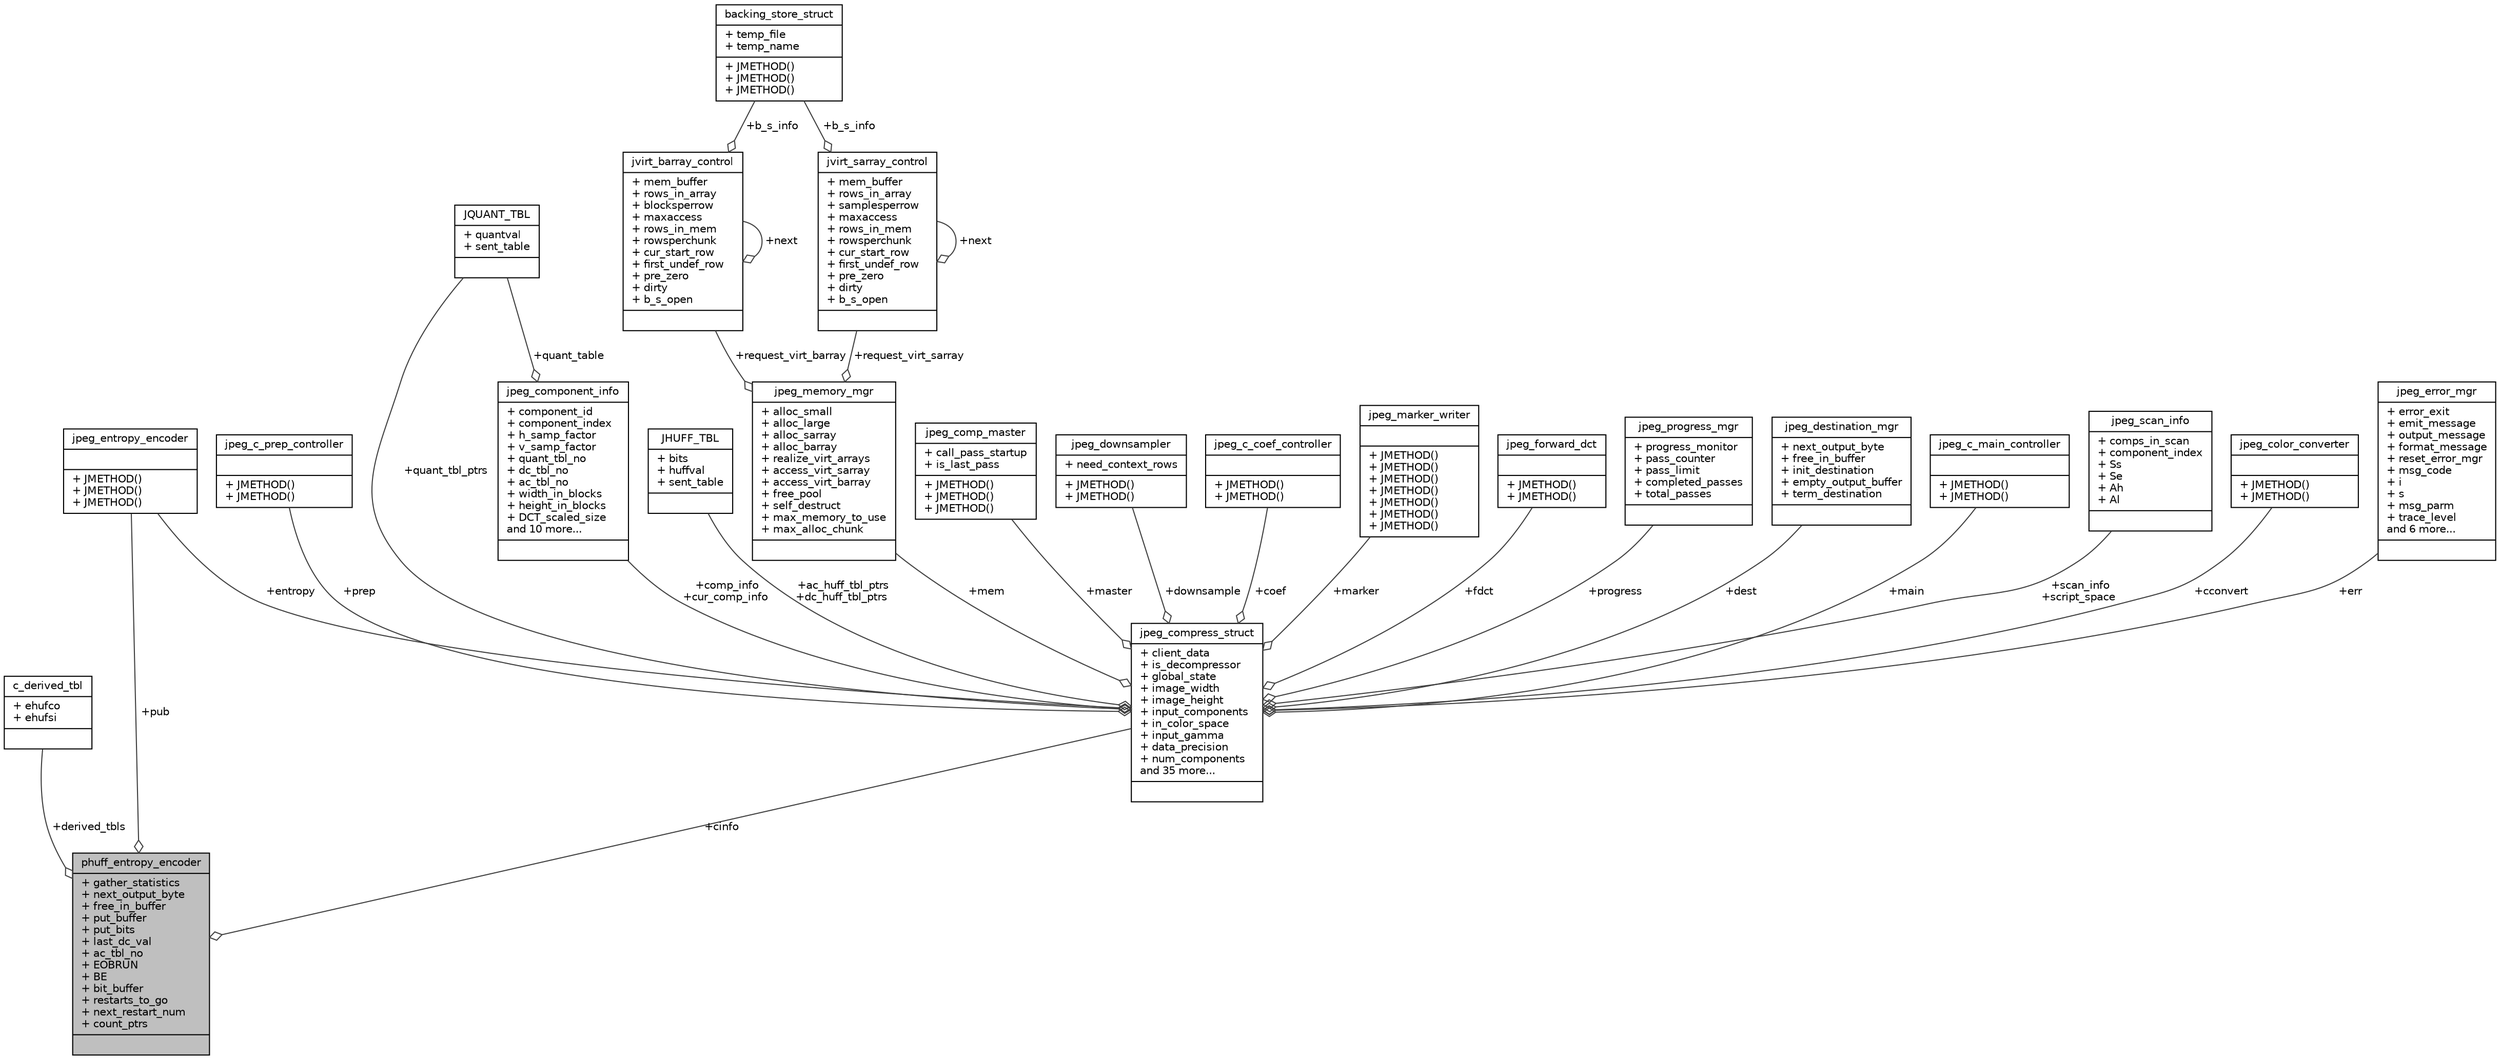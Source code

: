 digraph "phuff_entropy_encoder"
{
 // INTERACTIVE_SVG=YES
  edge [fontname="Helvetica",fontsize="10",labelfontname="Helvetica",labelfontsize="10"];
  node [fontname="Helvetica",fontsize="10",shape=record];
  Node1 [label="{phuff_entropy_encoder\n|+ gather_statistics\l+ next_output_byte\l+ free_in_buffer\l+ put_buffer\l+ put_bits\l+ last_dc_val\l+ ac_tbl_no\l+ EOBRUN\l+ BE\l+ bit_buffer\l+ restarts_to_go\l+ next_restart_num\l+ count_ptrs\l|}",height=0.2,width=0.4,color="black", fillcolor="grey75", style="filled", fontcolor="black"];
  Node2 -> Node1 [color="grey25",fontsize="10",style="solid",label=" +derived_tbls" ,arrowhead="odiamond",fontname="Helvetica"];
  Node2 [label="{c_derived_tbl\n|+ ehufco\l+ ehufsi\l|}",height=0.2,width=0.4,color="black", fillcolor="white", style="filled",URL="$structc__derived__tbl.html"];
  Node3 -> Node1 [color="grey25",fontsize="10",style="solid",label=" +pub" ,arrowhead="odiamond",fontname="Helvetica"];
  Node3 [label="{jpeg_entropy_encoder\n||+ JMETHOD()\l+ JMETHOD()\l+ JMETHOD()\l}",height=0.2,width=0.4,color="black", fillcolor="white", style="filled",URL="$structjpeg__entropy__encoder.html"];
  Node4 -> Node1 [color="grey25",fontsize="10",style="solid",label=" +cinfo" ,arrowhead="odiamond",fontname="Helvetica"];
  Node4 [label="{jpeg_compress_struct\n|+ client_data\l+ is_decompressor\l+ global_state\l+ image_width\l+ image_height\l+ input_components\l+ in_color_space\l+ input_gamma\l+ data_precision\l+ num_components\land 35 more...\l|}",height=0.2,width=0.4,color="black", fillcolor="white", style="filled",URL="$structjpeg__compress__struct.html"];
  Node5 -> Node4 [color="grey25",fontsize="10",style="solid",label=" +prep" ,arrowhead="odiamond",fontname="Helvetica"];
  Node5 [label="{jpeg_c_prep_controller\n||+ JMETHOD()\l+ JMETHOD()\l}",height=0.2,width=0.4,color="black", fillcolor="white", style="filled",URL="$structjpeg__c__prep__controller.html"];
  Node6 -> Node4 [color="grey25",fontsize="10",style="solid",label=" +quant_tbl_ptrs" ,arrowhead="odiamond",fontname="Helvetica"];
  Node6 [label="{JQUANT_TBL\n|+ quantval\l+ sent_table\l|}",height=0.2,width=0.4,color="black", fillcolor="white", style="filled",URL="$struct_j_q_u_a_n_t___t_b_l.html"];
  Node7 -> Node4 [color="grey25",fontsize="10",style="solid",label=" +ac_huff_tbl_ptrs\n+dc_huff_tbl_ptrs" ,arrowhead="odiamond",fontname="Helvetica"];
  Node7 [label="{JHUFF_TBL\n|+ bits\l+ huffval\l+ sent_table\l|}",height=0.2,width=0.4,color="black", fillcolor="white", style="filled",URL="$struct_j_h_u_f_f___t_b_l.html"];
  Node8 -> Node4 [color="grey25",fontsize="10",style="solid",label=" +mem" ,arrowhead="odiamond",fontname="Helvetica"];
  Node8 [label="{jpeg_memory_mgr\n|+ alloc_small\l+ alloc_large\l+ alloc_sarray\l+ alloc_barray\l+ realize_virt_arrays\l+ access_virt_sarray\l+ access_virt_barray\l+ free_pool\l+ self_destruct\l+ max_memory_to_use\l+ max_alloc_chunk\l|}",height=0.2,width=0.4,color="black", fillcolor="white", style="filled",URL="$structjpeg__memory__mgr.html"];
  Node9 -> Node8 [color="grey25",fontsize="10",style="solid",label=" +request_virt_barray" ,arrowhead="odiamond",fontname="Helvetica"];
  Node9 [label="{jvirt_barray_control\n|+ mem_buffer\l+ rows_in_array\l+ blocksperrow\l+ maxaccess\l+ rows_in_mem\l+ rowsperchunk\l+ cur_start_row\l+ first_undef_row\l+ pre_zero\l+ dirty\l+ b_s_open\l|}",height=0.2,width=0.4,color="black", fillcolor="white", style="filled",URL="$structjvirt__barray__control.html"];
  Node9 -> Node9 [color="grey25",fontsize="10",style="solid",label=" +next" ,arrowhead="odiamond",fontname="Helvetica"];
  Node10 -> Node9 [color="grey25",fontsize="10",style="solid",label=" +b_s_info" ,arrowhead="odiamond",fontname="Helvetica"];
  Node10 [label="{backing_store_struct\n|+ temp_file\l+ temp_name\l|+ JMETHOD()\l+ JMETHOD()\l+ JMETHOD()\l}",height=0.2,width=0.4,color="black", fillcolor="white", style="filled",URL="$structbacking__store__struct.html"];
  Node11 -> Node8 [color="grey25",fontsize="10",style="solid",label=" +request_virt_sarray" ,arrowhead="odiamond",fontname="Helvetica"];
  Node11 [label="{jvirt_sarray_control\n|+ mem_buffer\l+ rows_in_array\l+ samplesperrow\l+ maxaccess\l+ rows_in_mem\l+ rowsperchunk\l+ cur_start_row\l+ first_undef_row\l+ pre_zero\l+ dirty\l+ b_s_open\l|}",height=0.2,width=0.4,color="black", fillcolor="white", style="filled",URL="$structjvirt__sarray__control.html"];
  Node11 -> Node11 [color="grey25",fontsize="10",style="solid",label=" +next" ,arrowhead="odiamond",fontname="Helvetica"];
  Node10 -> Node11 [color="grey25",fontsize="10",style="solid",label=" +b_s_info" ,arrowhead="odiamond",fontname="Helvetica"];
  Node12 -> Node4 [color="grey25",fontsize="10",style="solid",label=" +master" ,arrowhead="odiamond",fontname="Helvetica"];
  Node12 [label="{jpeg_comp_master\n|+ call_pass_startup\l+ is_last_pass\l|+ JMETHOD()\l+ JMETHOD()\l+ JMETHOD()\l}",height=0.2,width=0.4,color="black", fillcolor="white", style="filled",URL="$structjpeg__comp__master.html"];
  Node13 -> Node4 [color="grey25",fontsize="10",style="solid",label=" +comp_info\n+cur_comp_info" ,arrowhead="odiamond",fontname="Helvetica"];
  Node13 [label="{jpeg_component_info\n|+ component_id\l+ component_index\l+ h_samp_factor\l+ v_samp_factor\l+ quant_tbl_no\l+ dc_tbl_no\l+ ac_tbl_no\l+ width_in_blocks\l+ height_in_blocks\l+ DCT_scaled_size\land 10 more...\l|}",height=0.2,width=0.4,color="black", fillcolor="white", style="filled",URL="$structjpeg__component__info.html"];
  Node6 -> Node13 [color="grey25",fontsize="10",style="solid",label=" +quant_table" ,arrowhead="odiamond",fontname="Helvetica"];
  Node3 -> Node4 [color="grey25",fontsize="10",style="solid",label=" +entropy" ,arrowhead="odiamond",fontname="Helvetica"];
  Node14 -> Node4 [color="grey25",fontsize="10",style="solid",label=" +downsample" ,arrowhead="odiamond",fontname="Helvetica"];
  Node14 [label="{jpeg_downsampler\n|+ need_context_rows\l|+ JMETHOD()\l+ JMETHOD()\l}",height=0.2,width=0.4,color="black", fillcolor="white", style="filled",URL="$structjpeg__downsampler.html"];
  Node15 -> Node4 [color="grey25",fontsize="10",style="solid",label=" +coef" ,arrowhead="odiamond",fontname="Helvetica"];
  Node15 [label="{jpeg_c_coef_controller\n||+ JMETHOD()\l+ JMETHOD()\l}",height=0.2,width=0.4,color="black", fillcolor="white", style="filled",URL="$structjpeg__c__coef__controller.html"];
  Node16 -> Node4 [color="grey25",fontsize="10",style="solid",label=" +marker" ,arrowhead="odiamond",fontname="Helvetica"];
  Node16 [label="{jpeg_marker_writer\n||+ JMETHOD()\l+ JMETHOD()\l+ JMETHOD()\l+ JMETHOD()\l+ JMETHOD()\l+ JMETHOD()\l+ JMETHOD()\l}",height=0.2,width=0.4,color="black", fillcolor="white", style="filled",URL="$structjpeg__marker__writer.html"];
  Node17 -> Node4 [color="grey25",fontsize="10",style="solid",label=" +fdct" ,arrowhead="odiamond",fontname="Helvetica"];
  Node17 [label="{jpeg_forward_dct\n||+ JMETHOD()\l+ JMETHOD()\l}",height=0.2,width=0.4,color="black", fillcolor="white", style="filled",URL="$structjpeg__forward__dct.html"];
  Node18 -> Node4 [color="grey25",fontsize="10",style="solid",label=" +progress" ,arrowhead="odiamond",fontname="Helvetica"];
  Node18 [label="{jpeg_progress_mgr\n|+ progress_monitor\l+ pass_counter\l+ pass_limit\l+ completed_passes\l+ total_passes\l|}",height=0.2,width=0.4,color="black", fillcolor="white", style="filled",URL="$structjpeg__progress__mgr.html"];
  Node19 -> Node4 [color="grey25",fontsize="10",style="solid",label=" +dest" ,arrowhead="odiamond",fontname="Helvetica"];
  Node19 [label="{jpeg_destination_mgr\n|+ next_output_byte\l+ free_in_buffer\l+ init_destination\l+ empty_output_buffer\l+ term_destination\l|}",height=0.2,width=0.4,color="black", fillcolor="white", style="filled",URL="$structjpeg__destination__mgr.html"];
  Node20 -> Node4 [color="grey25",fontsize="10",style="solid",label=" +main" ,arrowhead="odiamond",fontname="Helvetica"];
  Node20 [label="{jpeg_c_main_controller\n||+ JMETHOD()\l+ JMETHOD()\l}",height=0.2,width=0.4,color="black", fillcolor="white", style="filled",URL="$structjpeg__c__main__controller.html"];
  Node21 -> Node4 [color="grey25",fontsize="10",style="solid",label=" +scan_info\n+script_space" ,arrowhead="odiamond",fontname="Helvetica"];
  Node21 [label="{jpeg_scan_info\n|+ comps_in_scan\l+ component_index\l+ Ss\l+ Se\l+ Ah\l+ Al\l|}",height=0.2,width=0.4,color="black", fillcolor="white", style="filled",URL="$structjpeg__scan__info.html"];
  Node22 -> Node4 [color="grey25",fontsize="10",style="solid",label=" +cconvert" ,arrowhead="odiamond",fontname="Helvetica"];
  Node22 [label="{jpeg_color_converter\n||+ JMETHOD()\l+ JMETHOD()\l}",height=0.2,width=0.4,color="black", fillcolor="white", style="filled",URL="$structjpeg__color__converter.html"];
  Node23 -> Node4 [color="grey25",fontsize="10",style="solid",label=" +err" ,arrowhead="odiamond",fontname="Helvetica"];
  Node23 [label="{jpeg_error_mgr\n|+ error_exit\l+ emit_message\l+ output_message\l+ format_message\l+ reset_error_mgr\l+ msg_code\l+ i\l+ s\l+ msg_parm\l+ trace_level\land 6 more...\l|}",height=0.2,width=0.4,color="black", fillcolor="white", style="filled",URL="$structjpeg__error__mgr.html"];
}

